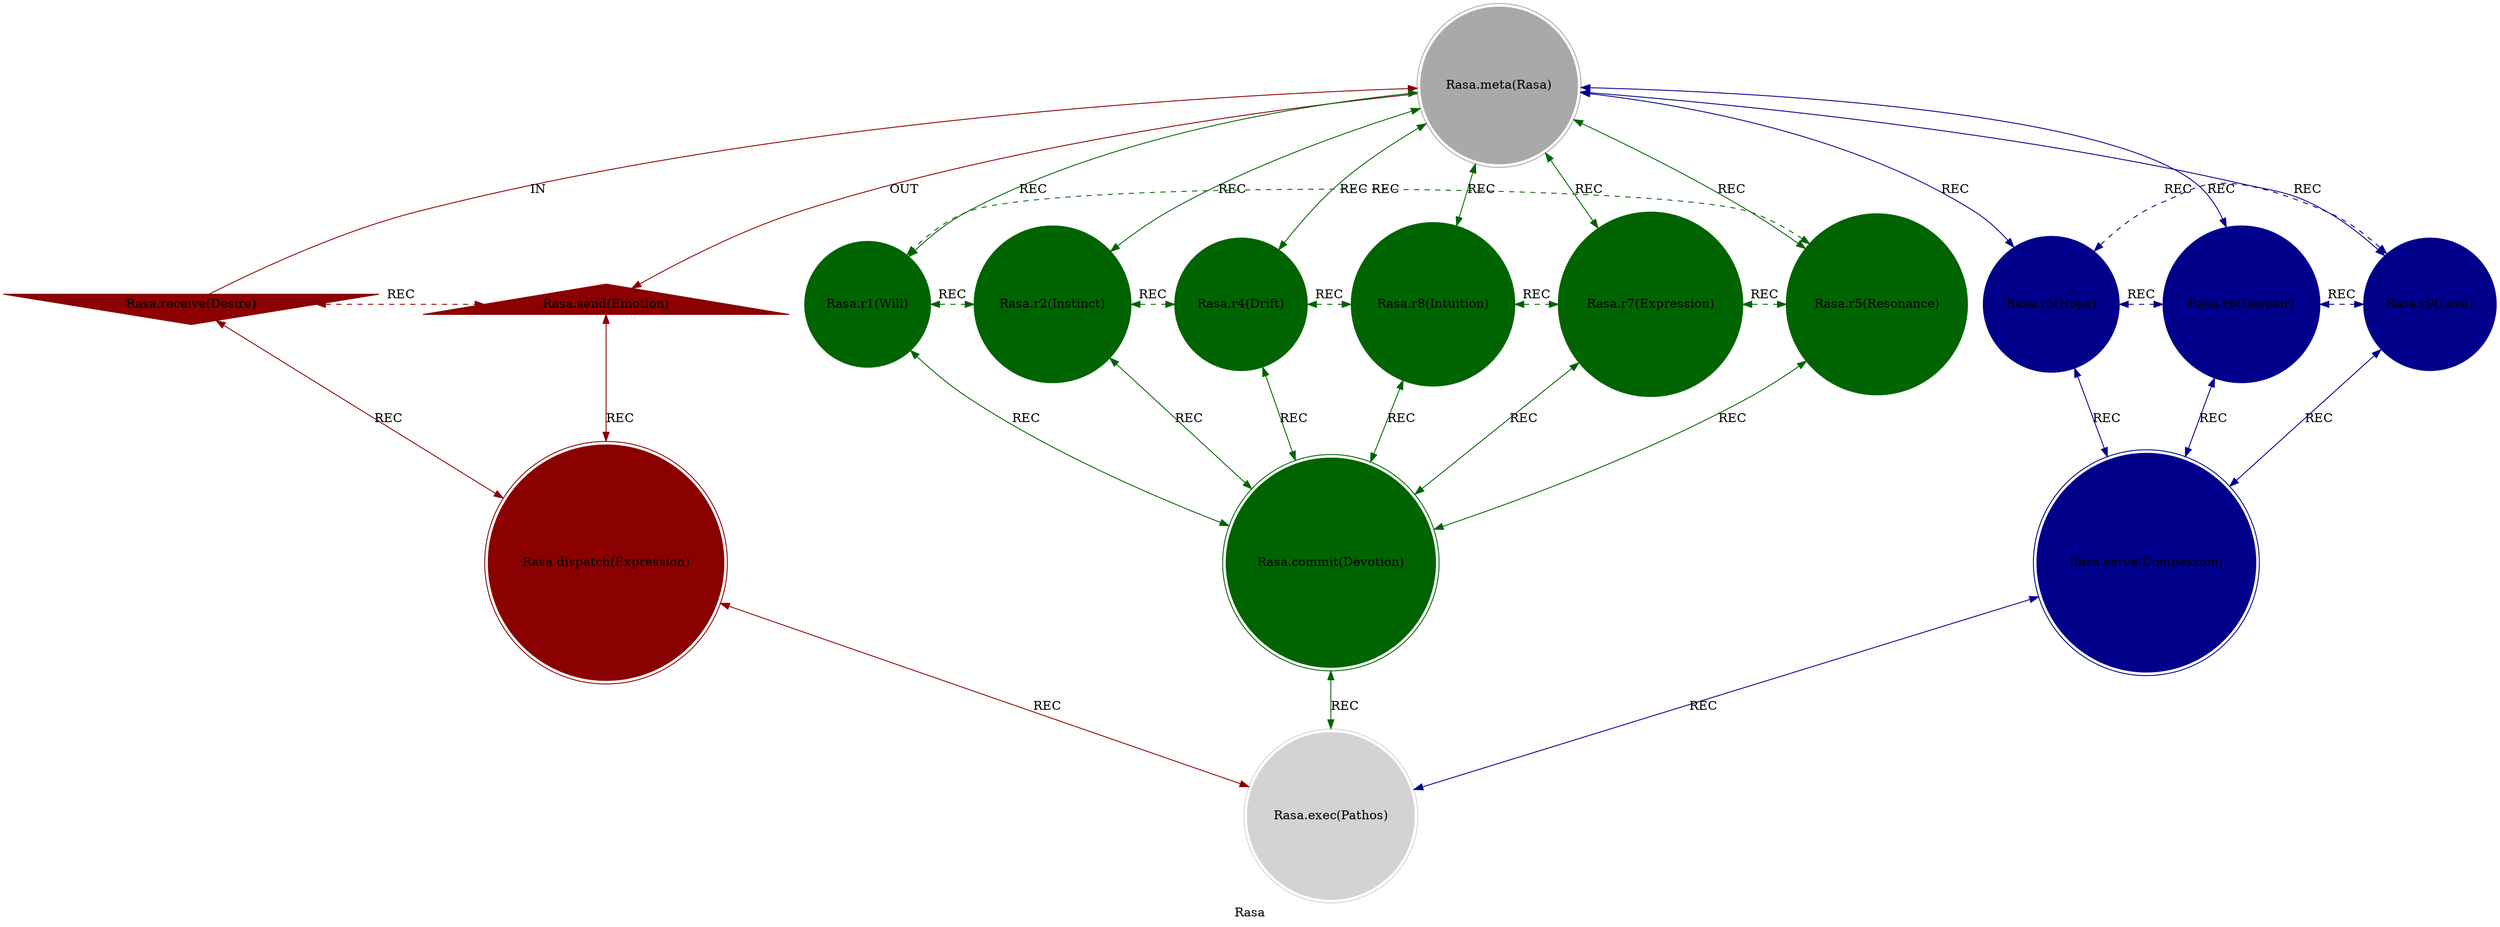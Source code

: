 strict digraph RasaFactor {
    style = filled;
    color = lightgray;
    node [shape = circle; style = filled; color = lightgreen;];
    edge [color = darkgray;];
    label = "Rasa";
    comment = "{{description}}";
    
    spark_a_t [label = "Rasa.receive(Desire)";comment = "Potential: {{description}}";shape = invtriangle;color = darkred;];
    spark_0_t [label = "Rasa.meta(Rasa)";comment = "Abstract: {{description}}";shape = doublecircle;color = darkgray;];
    spark_b_t [label = "Rasa.send(Emotion)";comment = "Manifest: {{description}}";shape = triangle;color = darkred;];
    spark_1_t [label = "Rasa.r1(Will)";comment = "Initiation: {{description}}";color = darkgreen;];
    spark_2_t [label = "Rasa.r2(Instinct)";comment = "Response: {{description}}";color = darkgreen;];
    spark_4_t [label = "Rasa.r4(Drift)";comment = "Integration: {{description}}";color = darkgreen;];
    spark_8_t [label = "Rasa.r8(Intuition)";comment = "Reflection: {{description}}";color = darkgreen;];
    spark_7_t [label = "Rasa.r7(Expression)";comment = "Consolidation: {{description}}";color = darkgreen;];
    spark_5_t [label = "Rasa.r5(Resonance)";comment = "Propagation: {{description}}";color = darkgreen;];
    spark_3_t [label = "Rasa.r3(Hope)";comment = "Thesis: {{description}}";color = darkblue;];
    spark_6_t [label = "Rasa.r6(Despair)";comment = "Antithesis: {{description}}";color = darkblue;];
    spark_9_t [label = "Rasa.r9(Love)";comment = "Synthesis: {{description}}";color = darkblue;];
    spark_c_t [label = "Rasa.dispatch(Expression)";comment = "Why-Who: {{description}}";shape = doublecircle;color = darkred;];
    spark_d_t [label = "Rasa.commit(Devotion)";comment = "What-How: {{description}}";shape = doublecircle;color = darkgreen;];
    spark_e_t [label = "Rasa.serve(Compassion)";comment = "When-Where: {{description}}";shape = doublecircle;color = darkblue;];
    spark_f_t [label = "Rasa.exec(Pathos)";comment = "Which-Closure: {{description}}";shape = doublecircle;color = lightgray;];
    
    spark_a_t -> spark_0_t [label = "IN"; comment = "{{description}}"; color = darkred; constraint = false;];
    spark_0_t -> spark_b_t [label = "OUT"; comment = "{{description}}"; color = darkred;];
    spark_a_t -> spark_c_t [label = "REC"; comment = "{{description}}"; color = darkred; dir = both;];
    spark_b_t -> spark_c_t [label = "REC"; comment = "{{description}}"; color = darkred; dir = both;];
    spark_a_t -> spark_b_t [label = "REC"; comment = "{{description}}"; color = darkred; dir = both; style = dashed; constraint = false;];
    
    spark_0_t -> spark_1_t [label = "REC"; comment = "{{description}}"; color = darkgreen; dir = both;];
    spark_0_t -> spark_2_t [label = "REC"; comment = "{{description}}"; color = darkgreen; dir = both;];
    spark_0_t -> spark_4_t [label = "REC"; comment = "{{description}}"; color = darkgreen; dir = both;];
    spark_0_t -> spark_8_t [label = "REC"; comment = "{{description}}"; color = darkgreen; dir = both;];
    spark_0_t -> spark_7_t [label = "REC"; comment = "{{description}}"; color = darkgreen; dir = both;];
    spark_0_t -> spark_5_t [label = "REC"; comment = "{{description}}"; color = darkgreen; dir = both;];
    
    spark_1_t -> spark_2_t [label = "REC"; comment = "{{description}}"; color = darkgreen; dir = both; style = dashed; constraint = false;];
    spark_2_t -> spark_4_t [label = "REC"; comment = "{{description}}"; color = darkgreen; dir = both; style = dashed; constraint = false;];
    spark_4_t -> spark_8_t [label = "REC"; comment = "{{description}}"; color = darkgreen; dir = both; style = dashed; constraint = false;];
    spark_8_t -> spark_7_t [label = "REC"; comment = "{{description}}"; color = darkgreen; dir = both; style = dashed; constraint = false;];
    spark_7_t -> spark_5_t [label = "REC"; comment = "{{description}}"; color = darkgreen; dir = both; style = dashed; constraint = false;];
    spark_5_t -> spark_1_t [label = "REC"; comment = "{{description}}"; color = darkgreen; dir = both; style = dashed; constraint = false;];
    
    spark_1_t -> spark_d_t [label = "REC"; comment = "{{description}}"; color = darkgreen; dir = both;];
    spark_2_t -> spark_d_t [label = "REC"; comment = "{{description}}"; color = darkgreen; dir = both;];
    spark_4_t -> spark_d_t [label = "REC"; comment = "{{description}}"; color = darkgreen; dir = both;];
    spark_8_t -> spark_d_t [label = "REC"; comment = "{{description}}"; color = darkgreen; dir = both;];
    spark_7_t -> spark_d_t [label = "REC"; comment = "{{description}}"; color = darkgreen; dir = both;];
    spark_5_t -> spark_d_t [label = "REC"; comment = "{{description}}"; color = darkgreen; dir = both;];
    
    spark_0_t -> spark_3_t [label = "REC"; comment = "{{description}}"; color = darkblue; dir = both;];
    spark_0_t -> spark_6_t [label = "REC"; comment = "{{description}}"; color = darkblue; dir = both;];
    spark_0_t -> spark_9_t [label = "REC"; comment = "{{description}}"; color = darkblue; dir = both;];
    
    spark_3_t -> spark_e_t [label = "REC"; comment = "{{description}}"; color = darkblue; dir = both;];
    spark_6_t -> spark_e_t [label = "REC"; comment = "{{description}}"; color = darkblue; dir = both;];
    spark_9_t -> spark_e_t [label = "REC"; comment = "{{description}}"; color = darkblue; dir = both;];
    
    spark_3_t -> spark_6_t [label = "REC"; comment = "{{description}}"; color = darkblue; dir = both; style = dashed; constraint = false;];
    spark_6_t -> spark_9_t [label = "REC"; comment = "{{description}}"; color = darkblue; dir = both; style = dashed; constraint = false;];
    spark_9_t -> spark_3_t [label = "REC"; comment = "{{description}}"; color = darkblue; dir = both; style = dashed; constraint = false;];
    
    spark_c_t -> spark_f_t [label = "REC"; comment = "{{description}}"; color = darkred; dir = both;];
    spark_d_t -> spark_f_t [label = "REC"; comment = "{{description}}"; color = darkgreen; dir = both;];
    spark_e_t -> spark_f_t [label = "REC"; comment = "{{description}}"; color = darkblue; dir = both;];
}